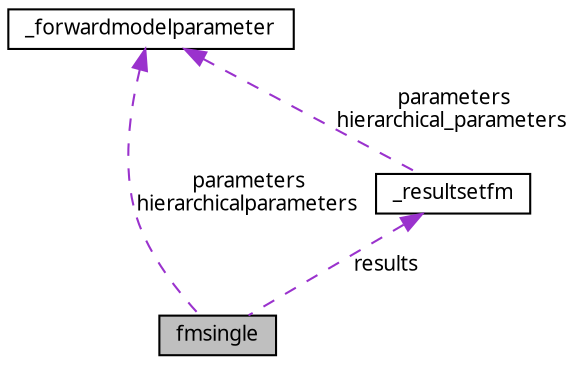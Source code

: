 digraph "fmsingle"
{
  edge [fontname="FreeSans.ttf",fontsize="10",labelfontname="FreeSans.ttf",labelfontsize="10"];
  node [fontname="FreeSans.ttf",fontsize="10",shape=record];
  Node1 [label="fmsingle",height=0.2,width=0.4,color="black", fillcolor="grey75", style="filled", fontcolor="black"];
  Node2 -> Node1 [dir="back",color="darkorchid3",fontsize="10",style="dashed",label=" results" ,fontname="FreeSans.ttf"];
  Node2 [label="_resultsetfm",height=0.2,width=0.4,color="black", fillcolor="white", style="filled",URL="$struct__resultsetfm.html"];
  Node3 -> Node2 [dir="back",color="darkorchid3",fontsize="10",style="dashed",label=" parameters\nhierarchical_parameters" ,fontname="FreeSans.ttf"];
  Node3 [label="_forwardmodelparameter",height=0.2,width=0.4,color="black", fillcolor="white", style="filled",URL="$struct__forwardmodelparameter.html"];
  Node3 -> Node1 [dir="back",color="darkorchid3",fontsize="10",style="dashed",label=" parameters\nhierarchicalparameters" ,fontname="FreeSans.ttf"];
}
